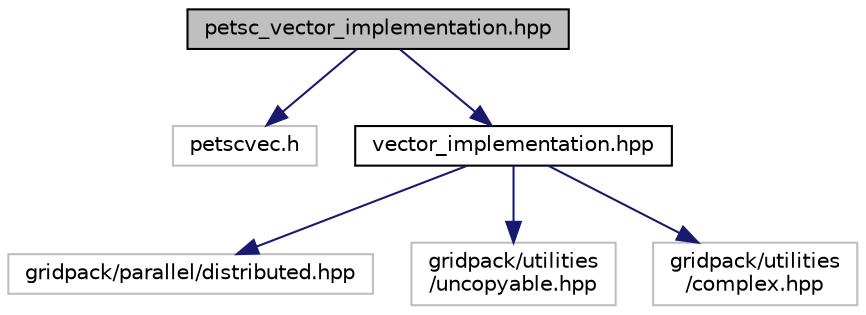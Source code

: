 digraph "petsc_vector_implementation.hpp"
{
  edge [fontname="Helvetica",fontsize="10",labelfontname="Helvetica",labelfontsize="10"];
  node [fontname="Helvetica",fontsize="10",shape=record];
  Node1 [label="petsc_vector_implementation.hpp",height=0.2,width=0.4,color="black", fillcolor="grey75", style="filled" fontcolor="black"];
  Node1 -> Node2 [color="midnightblue",fontsize="10",style="solid",fontname="Helvetica"];
  Node2 [label="petscvec.h",height=0.2,width=0.4,color="grey75", fillcolor="white", style="filled"];
  Node1 -> Node3 [color="midnightblue",fontsize="10",style="solid",fontname="Helvetica"];
  Node3 [label="vector_implementation.hpp",height=0.2,width=0.4,color="black", fillcolor="white", style="filled",URL="$vector__implementation_8hpp.html"];
  Node3 -> Node4 [color="midnightblue",fontsize="10",style="solid",fontname="Helvetica"];
  Node4 [label="gridpack/parallel/distributed.hpp",height=0.2,width=0.4,color="grey75", fillcolor="white", style="filled"];
  Node3 -> Node5 [color="midnightblue",fontsize="10",style="solid",fontname="Helvetica"];
  Node5 [label="gridpack/utilities\l/uncopyable.hpp",height=0.2,width=0.4,color="grey75", fillcolor="white", style="filled"];
  Node3 -> Node6 [color="midnightblue",fontsize="10",style="solid",fontname="Helvetica"];
  Node6 [label="gridpack/utilities\l/complex.hpp",height=0.2,width=0.4,color="grey75", fillcolor="white", style="filled"];
}
